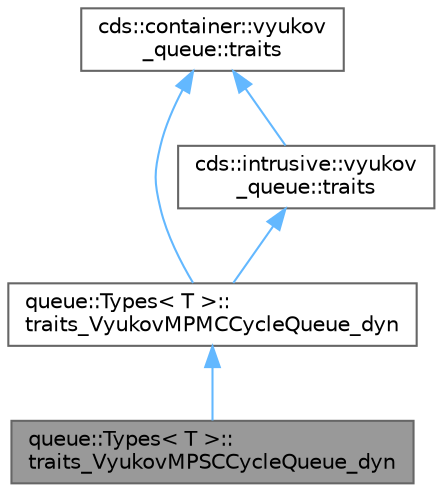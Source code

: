 digraph "queue::Types&lt; T &gt;::traits_VyukovMPSCCycleQueue_dyn"
{
 // LATEX_PDF_SIZE
  bgcolor="transparent";
  edge [fontname=Helvetica,fontsize=10,labelfontname=Helvetica,labelfontsize=10];
  node [fontname=Helvetica,fontsize=10,shape=box,height=0.2,width=0.4];
  Node1 [id="Node000001",label="queue::Types\< T \>::\ltraits_VyukovMPSCCycleQueue_dyn",height=0.2,width=0.4,color="gray40", fillcolor="grey60", style="filled", fontcolor="black",tooltip=" "];
  Node2 -> Node1 [id="edge1_Node000001_Node000002",dir="back",color="steelblue1",style="solid",tooltip=" "];
  Node2 [id="Node000002",label="queue::Types\< T \>::\ltraits_VyukovMPMCCycleQueue_dyn",height=0.2,width=0.4,color="gray40", fillcolor="white", style="filled",URL="$structqueue_1_1_types_1_1traits___vyukov_m_p_m_c_cycle_queue__dyn.html",tooltip=" "];
  Node3 -> Node2 [id="edge2_Node000002_Node000003",dir="back",color="steelblue1",style="solid",tooltip=" "];
  Node3 [id="Node000003",label="cds::intrusive::vyukov\l_queue::traits",height=0.2,width=0.4,color="gray40", fillcolor="white", style="filled",URL="$structcds_1_1intrusive_1_1vyukov__queue_1_1traits.html",tooltip="VyukovMPMCCycleQueue traits"];
  Node4 -> Node3 [id="edge3_Node000003_Node000004",dir="back",color="steelblue1",style="solid",tooltip=" "];
  Node4 [id="Node000004",label="cds::container::vyukov\l_queue::traits",height=0.2,width=0.4,color="gray40", fillcolor="white", style="filled",URL="$structcds_1_1container_1_1vyukov__queue_1_1traits.html",tooltip="VyukovMPMCCycleQueue default traits"];
  Node4 -> Node2 [id="edge4_Node000002_Node000004",dir="back",color="steelblue1",style="solid",tooltip=" "];
}
